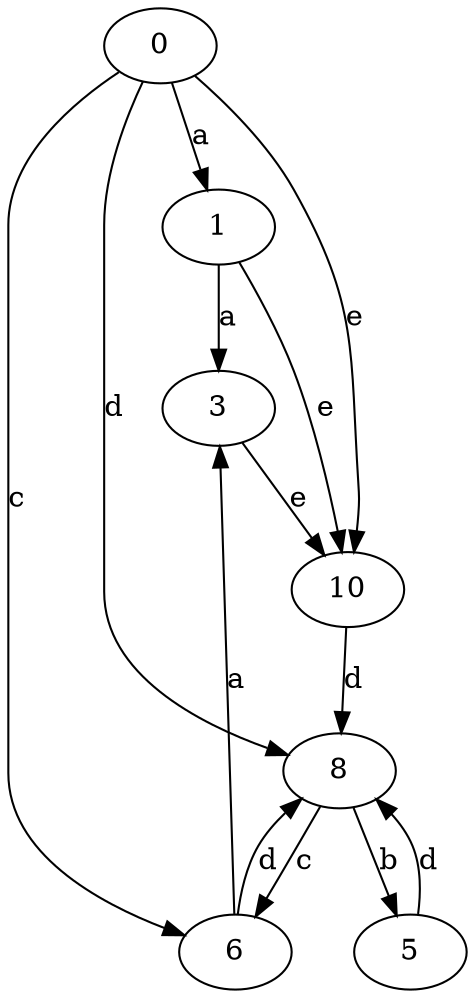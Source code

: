 strict digraph  {
1;
3;
0;
5;
6;
8;
10;
1 -> 3  [label=a];
1 -> 10  [label=e];
3 -> 10  [label=e];
0 -> 1  [label=a];
0 -> 6  [label=c];
0 -> 8  [label=d];
0 -> 10  [label=e];
5 -> 8  [label=d];
6 -> 3  [label=a];
6 -> 8  [label=d];
8 -> 5  [label=b];
8 -> 6  [label=c];
10 -> 8  [label=d];
}
